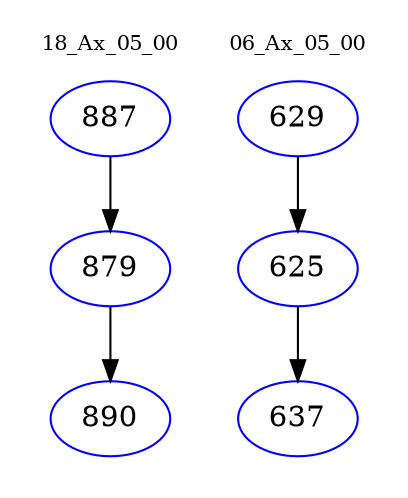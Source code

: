 digraph{
subgraph cluster_0 {
color = white
label = "18_Ax_05_00";
fontsize=10;
T0_887 [label="887", color="blue"]
T0_887 -> T0_879 [color="black"]
T0_879 [label="879", color="blue"]
T0_879 -> T0_890 [color="black"]
T0_890 [label="890", color="blue"]
}
subgraph cluster_1 {
color = white
label = "06_Ax_05_00";
fontsize=10;
T1_629 [label="629", color="blue"]
T1_629 -> T1_625 [color="black"]
T1_625 [label="625", color="blue"]
T1_625 -> T1_637 [color="black"]
T1_637 [label="637", color="blue"]
}
}
